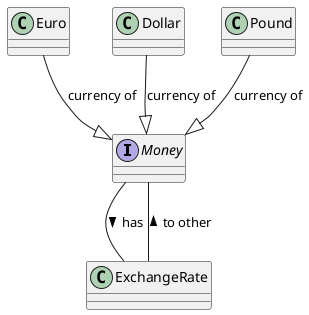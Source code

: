 @startuml us_LANG_02_2_sd.png
interface Money

Euro --|> Money : currency of
Dollar --|> Money : currency of
Pound --|> Money : currency of
Money -- ExchangeRate : > has
ExchangeRate -- Money : > to other

@enduml